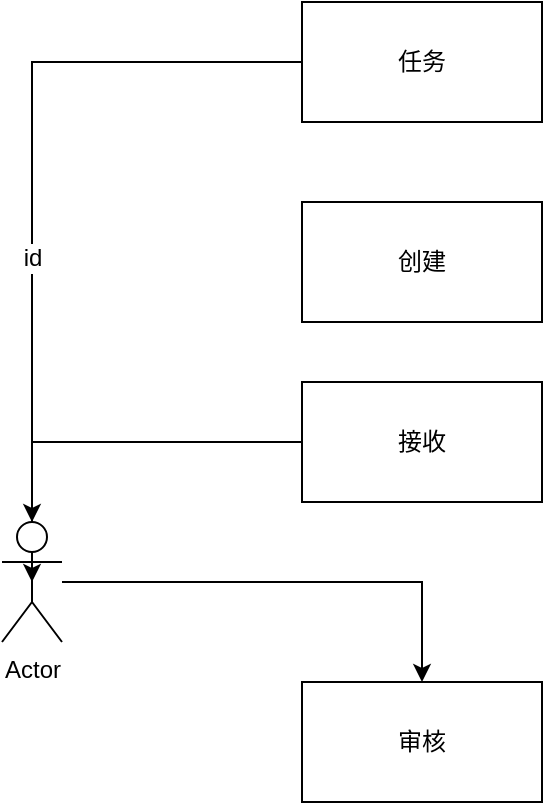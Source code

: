 <mxfile version="12.4.2" type="github" pages="1">
  <diagram id="XbLzj5truGbBIXgIzy06" name="Page-1">
    <mxGraphModel dx="910" dy="523" grid="1" gridSize="10" guides="1" tooltips="1" connect="1" arrows="1" fold="1" page="1" pageScale="1" pageWidth="827" pageHeight="1169" math="0" shadow="0">
      <root>
        <mxCell id="0"/>
        <mxCell id="1" parent="0"/>
        <mxCell id="7vg66tpjkH5-MuSqFBdH-6" style="edgeStyle=orthogonalEdgeStyle;rounded=0;orthogonalLoop=1;jettySize=auto;html=1;" edge="1" parent="1" source="7vg66tpjkH5-MuSqFBdH-1" target="7vg66tpjkH5-MuSqFBdH-5">
          <mxGeometry relative="1" as="geometry"/>
        </mxCell>
        <mxCell id="7vg66tpjkH5-MuSqFBdH-7" value="id" style="text;html=1;align=center;verticalAlign=middle;resizable=0;points=[];;labelBackgroundColor=#ffffff;" vertex="1" connectable="0" parent="7vg66tpjkH5-MuSqFBdH-6">
          <mxGeometry x="0.275" relative="1" as="geometry">
            <mxPoint as="offset"/>
          </mxGeometry>
        </mxCell>
        <mxCell id="7vg66tpjkH5-MuSqFBdH-1" value="任务" style="rounded=0;whiteSpace=wrap;html=1;" vertex="1" parent="1">
          <mxGeometry x="340" y="90" width="120" height="60" as="geometry"/>
        </mxCell>
        <mxCell id="7vg66tpjkH5-MuSqFBdH-2" value="创建" style="rounded=0;whiteSpace=wrap;html=1;" vertex="1" parent="1">
          <mxGeometry x="340" y="190" width="120" height="60" as="geometry"/>
        </mxCell>
        <mxCell id="7vg66tpjkH5-MuSqFBdH-9" style="edgeStyle=orthogonalEdgeStyle;rounded=0;orthogonalLoop=1;jettySize=auto;html=1;entryX=0.5;entryY=0.5;entryDx=0;entryDy=0;entryPerimeter=0;" edge="1" parent="1" source="7vg66tpjkH5-MuSqFBdH-3" target="7vg66tpjkH5-MuSqFBdH-5">
          <mxGeometry relative="1" as="geometry"/>
        </mxCell>
        <mxCell id="7vg66tpjkH5-MuSqFBdH-3" value="接收" style="rounded=0;whiteSpace=wrap;html=1;" vertex="1" parent="1">
          <mxGeometry x="340" y="280" width="120" height="60" as="geometry"/>
        </mxCell>
        <mxCell id="7vg66tpjkH5-MuSqFBdH-10" style="edgeStyle=orthogonalEdgeStyle;rounded=0;orthogonalLoop=1;jettySize=auto;html=1;" edge="1" parent="1" source="7vg66tpjkH5-MuSqFBdH-5" target="7vg66tpjkH5-MuSqFBdH-8">
          <mxGeometry relative="1" as="geometry"/>
        </mxCell>
        <mxCell id="7vg66tpjkH5-MuSqFBdH-5" value="Actor" style="shape=umlActor;verticalLabelPosition=bottom;labelBackgroundColor=#ffffff;verticalAlign=top;html=1;outlineConnect=0;" vertex="1" parent="1">
          <mxGeometry x="190" y="350" width="30" height="60" as="geometry"/>
        </mxCell>
        <mxCell id="7vg66tpjkH5-MuSqFBdH-8" value="审核" style="rounded=0;whiteSpace=wrap;html=1;" vertex="1" parent="1">
          <mxGeometry x="340" y="430" width="120" height="60" as="geometry"/>
        </mxCell>
      </root>
    </mxGraphModel>
  </diagram>
</mxfile>
